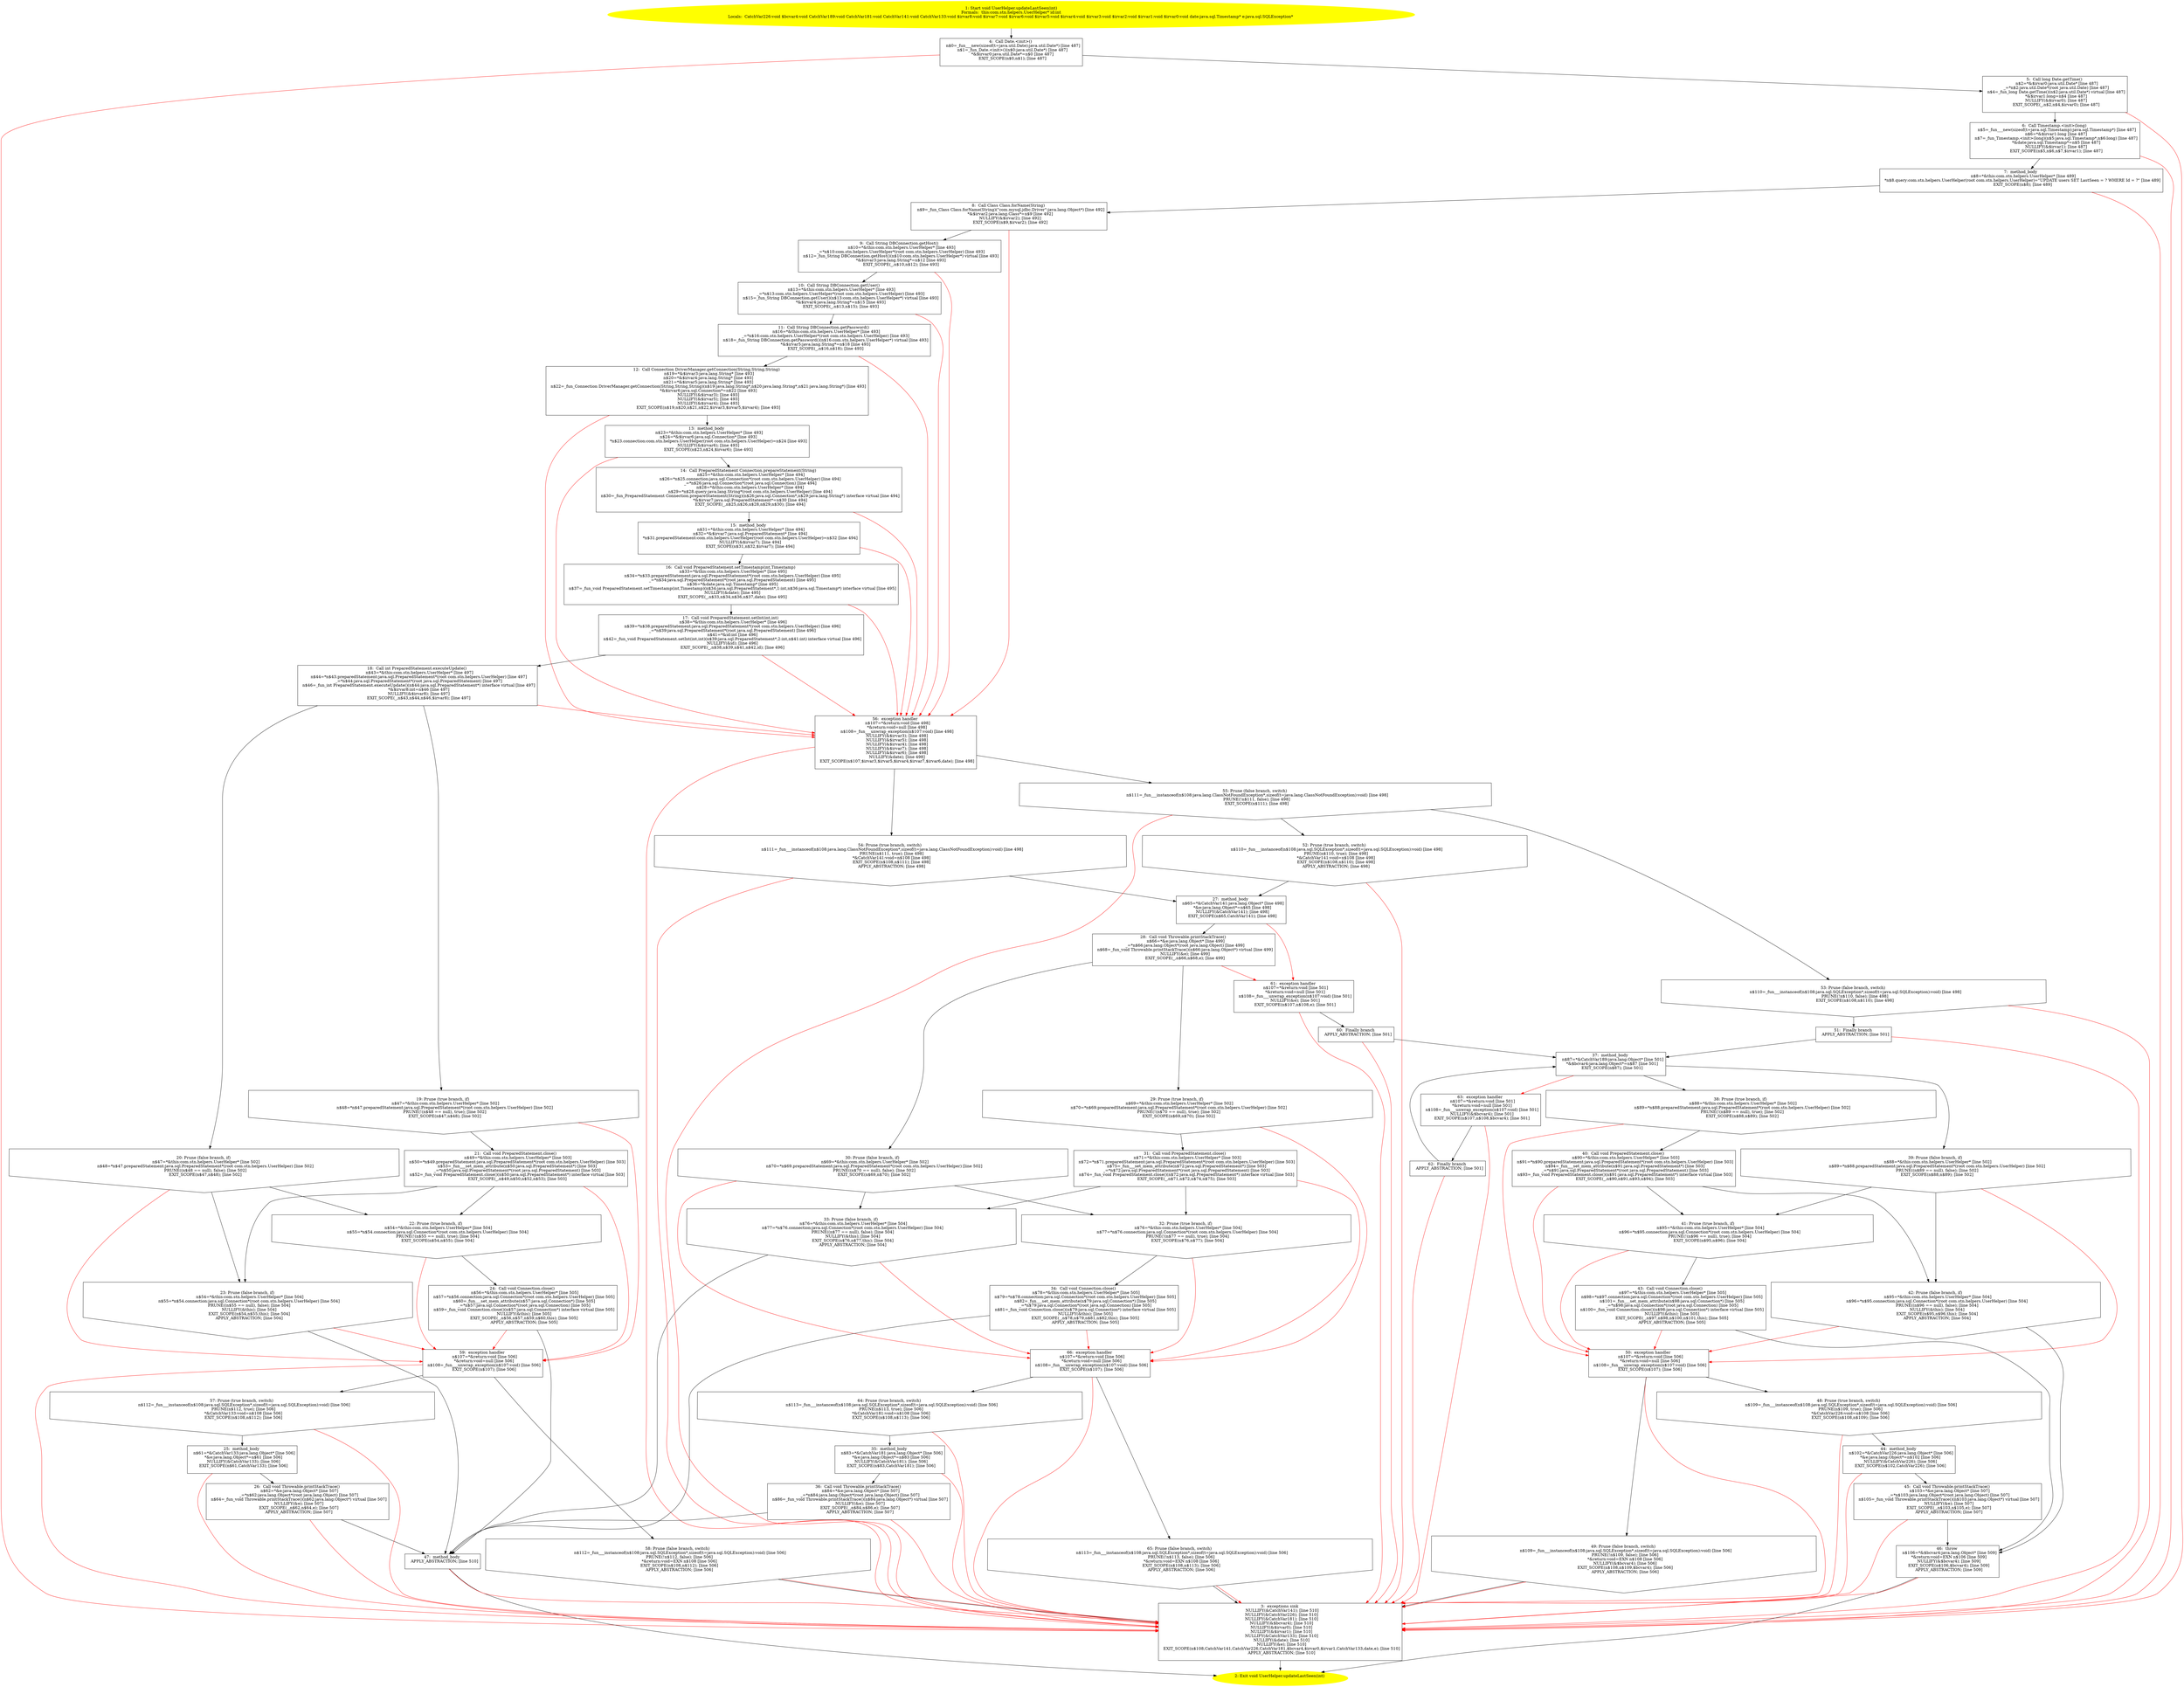 /* @generated */
digraph cfg {
"com.stn.helpers.UserHelper.updateLastSeen(int):void.bfecf8f616b979667968e4a8af5740fb_1" [label="1: Start void UserHelper.updateLastSeen(int)\nFormals:  this:com.stn.helpers.UserHelper* id:int\nLocals:  CatchVar226:void $bcvar4:void CatchVar189:void CatchVar181:void CatchVar141:void CatchVar133:void $irvar8:void $irvar7:void $irvar6:void $irvar5:void $irvar4:void $irvar3:void $irvar2:void $irvar1:void $irvar0:void date:java.sql.Timestamp* e:java.sql.SQLException* \n  " color=yellow style=filled]
	

	 "com.stn.helpers.UserHelper.updateLastSeen(int):void.bfecf8f616b979667968e4a8af5740fb_1" -> "com.stn.helpers.UserHelper.updateLastSeen(int):void.bfecf8f616b979667968e4a8af5740fb_4" ;
"com.stn.helpers.UserHelper.updateLastSeen(int):void.bfecf8f616b979667968e4a8af5740fb_2" [label="2: Exit void UserHelper.updateLastSeen(int) \n  " color=yellow style=filled]
	

"com.stn.helpers.UserHelper.updateLastSeen(int):void.bfecf8f616b979667968e4a8af5740fb_3" [label="3:  exceptions sink \n   NULLIFY(&CatchVar141); [line 510]\n  NULLIFY(&CatchVar226); [line 510]\n  NULLIFY(&CatchVar181); [line 510]\n  NULLIFY(&$bcvar4); [line 510]\n  NULLIFY(&$irvar0); [line 510]\n  NULLIFY(&$irvar1); [line 510]\n  NULLIFY(&CatchVar133); [line 510]\n  NULLIFY(&date); [line 510]\n  NULLIFY(&e); [line 510]\n  EXIT_SCOPE(n$108,CatchVar141,CatchVar226,CatchVar181,$bcvar4,$irvar0,$irvar1,CatchVar133,date,e); [line 510]\n  APPLY_ABSTRACTION; [line 510]\n " shape="box"]
	

	 "com.stn.helpers.UserHelper.updateLastSeen(int):void.bfecf8f616b979667968e4a8af5740fb_3" -> "com.stn.helpers.UserHelper.updateLastSeen(int):void.bfecf8f616b979667968e4a8af5740fb_2" ;
"com.stn.helpers.UserHelper.updateLastSeen(int):void.bfecf8f616b979667968e4a8af5740fb_4" [label="4:  Call Date.<init>() \n   n$0=_fun___new(sizeof(t=java.util.Date):java.util.Date*) [line 487]\n  n$1=_fun_Date.<init>()(n$0:java.util.Date*) [line 487]\n  *&$irvar0:java.util.Date*=n$0 [line 487]\n  EXIT_SCOPE(n$0,n$1); [line 487]\n " shape="box"]
	

	 "com.stn.helpers.UserHelper.updateLastSeen(int):void.bfecf8f616b979667968e4a8af5740fb_4" -> "com.stn.helpers.UserHelper.updateLastSeen(int):void.bfecf8f616b979667968e4a8af5740fb_5" ;
	 "com.stn.helpers.UserHelper.updateLastSeen(int):void.bfecf8f616b979667968e4a8af5740fb_4" -> "com.stn.helpers.UserHelper.updateLastSeen(int):void.bfecf8f616b979667968e4a8af5740fb_3" [color="red" ];
"com.stn.helpers.UserHelper.updateLastSeen(int):void.bfecf8f616b979667968e4a8af5740fb_5" [label="5:  Call long Date.getTime() \n   n$2=*&$irvar0:java.util.Date* [line 487]\n  _=*n$2:java.util.Date*(root java.util.Date) [line 487]\n  n$4=_fun_long Date.getTime()(n$2:java.util.Date*) virtual [line 487]\n  *&$irvar1:long=n$4 [line 487]\n  NULLIFY(&$irvar0); [line 487]\n  EXIT_SCOPE(_,n$2,n$4,$irvar0); [line 487]\n " shape="box"]
	

	 "com.stn.helpers.UserHelper.updateLastSeen(int):void.bfecf8f616b979667968e4a8af5740fb_5" -> "com.stn.helpers.UserHelper.updateLastSeen(int):void.bfecf8f616b979667968e4a8af5740fb_6" ;
	 "com.stn.helpers.UserHelper.updateLastSeen(int):void.bfecf8f616b979667968e4a8af5740fb_5" -> "com.stn.helpers.UserHelper.updateLastSeen(int):void.bfecf8f616b979667968e4a8af5740fb_3" [color="red" ];
"com.stn.helpers.UserHelper.updateLastSeen(int):void.bfecf8f616b979667968e4a8af5740fb_6" [label="6:  Call Timestamp.<init>(long) \n   n$5=_fun___new(sizeof(t=java.sql.Timestamp):java.sql.Timestamp*) [line 487]\n  n$6=*&$irvar1:long [line 487]\n  n$7=_fun_Timestamp.<init>(long)(n$5:java.sql.Timestamp*,n$6:long) [line 487]\n  *&date:java.sql.Timestamp*=n$5 [line 487]\n  NULLIFY(&$irvar1); [line 487]\n  EXIT_SCOPE(n$5,n$6,n$7,$irvar1); [line 487]\n " shape="box"]
	

	 "com.stn.helpers.UserHelper.updateLastSeen(int):void.bfecf8f616b979667968e4a8af5740fb_6" -> "com.stn.helpers.UserHelper.updateLastSeen(int):void.bfecf8f616b979667968e4a8af5740fb_7" ;
	 "com.stn.helpers.UserHelper.updateLastSeen(int):void.bfecf8f616b979667968e4a8af5740fb_6" -> "com.stn.helpers.UserHelper.updateLastSeen(int):void.bfecf8f616b979667968e4a8af5740fb_3" [color="red" ];
"com.stn.helpers.UserHelper.updateLastSeen(int):void.bfecf8f616b979667968e4a8af5740fb_7" [label="7:  method_body \n   n$8=*&this:com.stn.helpers.UserHelper* [line 489]\n  *n$8.query:com.stn.helpers.UserHelper(root com.stn.helpers.UserHelper)=\"UPDATE users SET LastSeen = ? WHERE Id = ?\" [line 489]\n  EXIT_SCOPE(n$8); [line 489]\n " shape="box"]
	

	 "com.stn.helpers.UserHelper.updateLastSeen(int):void.bfecf8f616b979667968e4a8af5740fb_7" -> "com.stn.helpers.UserHelper.updateLastSeen(int):void.bfecf8f616b979667968e4a8af5740fb_8" ;
	 "com.stn.helpers.UserHelper.updateLastSeen(int):void.bfecf8f616b979667968e4a8af5740fb_7" -> "com.stn.helpers.UserHelper.updateLastSeen(int):void.bfecf8f616b979667968e4a8af5740fb_3" [color="red" ];
"com.stn.helpers.UserHelper.updateLastSeen(int):void.bfecf8f616b979667968e4a8af5740fb_8" [label="8:  Call Class Class.forName(String) \n   n$9=_fun_Class Class.forName(String)(\"com.mysql.jdbc.Driver\":java.lang.Object*) [line 492]\n  *&$irvar2:java.lang.Class*=n$9 [line 492]\n  NULLIFY(&$irvar2); [line 492]\n  EXIT_SCOPE(n$9,$irvar2); [line 492]\n " shape="box"]
	

	 "com.stn.helpers.UserHelper.updateLastSeen(int):void.bfecf8f616b979667968e4a8af5740fb_8" -> "com.stn.helpers.UserHelper.updateLastSeen(int):void.bfecf8f616b979667968e4a8af5740fb_9" ;
	 "com.stn.helpers.UserHelper.updateLastSeen(int):void.bfecf8f616b979667968e4a8af5740fb_8" -> "com.stn.helpers.UserHelper.updateLastSeen(int):void.bfecf8f616b979667968e4a8af5740fb_56" [color="red" ];
"com.stn.helpers.UserHelper.updateLastSeen(int):void.bfecf8f616b979667968e4a8af5740fb_9" [label="9:  Call String DBConnection.getHost() \n   n$10=*&this:com.stn.helpers.UserHelper* [line 493]\n  _=*n$10:com.stn.helpers.UserHelper*(root com.stn.helpers.UserHelper) [line 493]\n  n$12=_fun_String DBConnection.getHost()(n$10:com.stn.helpers.UserHelper*) virtual [line 493]\n  *&$irvar3:java.lang.String*=n$12 [line 493]\n  EXIT_SCOPE(_,n$10,n$12); [line 493]\n " shape="box"]
	

	 "com.stn.helpers.UserHelper.updateLastSeen(int):void.bfecf8f616b979667968e4a8af5740fb_9" -> "com.stn.helpers.UserHelper.updateLastSeen(int):void.bfecf8f616b979667968e4a8af5740fb_10" ;
	 "com.stn.helpers.UserHelper.updateLastSeen(int):void.bfecf8f616b979667968e4a8af5740fb_9" -> "com.stn.helpers.UserHelper.updateLastSeen(int):void.bfecf8f616b979667968e4a8af5740fb_56" [color="red" ];
"com.stn.helpers.UserHelper.updateLastSeen(int):void.bfecf8f616b979667968e4a8af5740fb_10" [label="10:  Call String DBConnection.getUser() \n   n$13=*&this:com.stn.helpers.UserHelper* [line 493]\n  _=*n$13:com.stn.helpers.UserHelper*(root com.stn.helpers.UserHelper) [line 493]\n  n$15=_fun_String DBConnection.getUser()(n$13:com.stn.helpers.UserHelper*) virtual [line 493]\n  *&$irvar4:java.lang.String*=n$15 [line 493]\n  EXIT_SCOPE(_,n$13,n$15); [line 493]\n " shape="box"]
	

	 "com.stn.helpers.UserHelper.updateLastSeen(int):void.bfecf8f616b979667968e4a8af5740fb_10" -> "com.stn.helpers.UserHelper.updateLastSeen(int):void.bfecf8f616b979667968e4a8af5740fb_11" ;
	 "com.stn.helpers.UserHelper.updateLastSeen(int):void.bfecf8f616b979667968e4a8af5740fb_10" -> "com.stn.helpers.UserHelper.updateLastSeen(int):void.bfecf8f616b979667968e4a8af5740fb_56" [color="red" ];
"com.stn.helpers.UserHelper.updateLastSeen(int):void.bfecf8f616b979667968e4a8af5740fb_11" [label="11:  Call String DBConnection.getPassword() \n   n$16=*&this:com.stn.helpers.UserHelper* [line 493]\n  _=*n$16:com.stn.helpers.UserHelper*(root com.stn.helpers.UserHelper) [line 493]\n  n$18=_fun_String DBConnection.getPassword()(n$16:com.stn.helpers.UserHelper*) virtual [line 493]\n  *&$irvar5:java.lang.String*=n$18 [line 493]\n  EXIT_SCOPE(_,n$16,n$18); [line 493]\n " shape="box"]
	

	 "com.stn.helpers.UserHelper.updateLastSeen(int):void.bfecf8f616b979667968e4a8af5740fb_11" -> "com.stn.helpers.UserHelper.updateLastSeen(int):void.bfecf8f616b979667968e4a8af5740fb_12" ;
	 "com.stn.helpers.UserHelper.updateLastSeen(int):void.bfecf8f616b979667968e4a8af5740fb_11" -> "com.stn.helpers.UserHelper.updateLastSeen(int):void.bfecf8f616b979667968e4a8af5740fb_56" [color="red" ];
"com.stn.helpers.UserHelper.updateLastSeen(int):void.bfecf8f616b979667968e4a8af5740fb_12" [label="12:  Call Connection DriverManager.getConnection(String,String,String) \n   n$19=*&$irvar3:java.lang.String* [line 493]\n  n$20=*&$irvar4:java.lang.String* [line 493]\n  n$21=*&$irvar5:java.lang.String* [line 493]\n  n$22=_fun_Connection DriverManager.getConnection(String,String,String)(n$19:java.lang.String*,n$20:java.lang.String*,n$21:java.lang.String*) [line 493]\n  *&$irvar6:java.sql.Connection*=n$22 [line 493]\n  NULLIFY(&$irvar3); [line 493]\n  NULLIFY(&$irvar5); [line 493]\n  NULLIFY(&$irvar4); [line 493]\n  EXIT_SCOPE(n$19,n$20,n$21,n$22,$irvar3,$irvar5,$irvar4); [line 493]\n " shape="box"]
	

	 "com.stn.helpers.UserHelper.updateLastSeen(int):void.bfecf8f616b979667968e4a8af5740fb_12" -> "com.stn.helpers.UserHelper.updateLastSeen(int):void.bfecf8f616b979667968e4a8af5740fb_13" ;
	 "com.stn.helpers.UserHelper.updateLastSeen(int):void.bfecf8f616b979667968e4a8af5740fb_12" -> "com.stn.helpers.UserHelper.updateLastSeen(int):void.bfecf8f616b979667968e4a8af5740fb_56" [color="red" ];
"com.stn.helpers.UserHelper.updateLastSeen(int):void.bfecf8f616b979667968e4a8af5740fb_13" [label="13:  method_body \n   n$23=*&this:com.stn.helpers.UserHelper* [line 493]\n  n$24=*&$irvar6:java.sql.Connection* [line 493]\n  *n$23.connection:com.stn.helpers.UserHelper(root com.stn.helpers.UserHelper)=n$24 [line 493]\n  NULLIFY(&$irvar6); [line 493]\n  EXIT_SCOPE(n$23,n$24,$irvar6); [line 493]\n " shape="box"]
	

	 "com.stn.helpers.UserHelper.updateLastSeen(int):void.bfecf8f616b979667968e4a8af5740fb_13" -> "com.stn.helpers.UserHelper.updateLastSeen(int):void.bfecf8f616b979667968e4a8af5740fb_14" ;
	 "com.stn.helpers.UserHelper.updateLastSeen(int):void.bfecf8f616b979667968e4a8af5740fb_13" -> "com.stn.helpers.UserHelper.updateLastSeen(int):void.bfecf8f616b979667968e4a8af5740fb_56" [color="red" ];
"com.stn.helpers.UserHelper.updateLastSeen(int):void.bfecf8f616b979667968e4a8af5740fb_14" [label="14:  Call PreparedStatement Connection.prepareStatement(String) \n   n$25=*&this:com.stn.helpers.UserHelper* [line 494]\n  n$26=*n$25.connection:java.sql.Connection*(root com.stn.helpers.UserHelper) [line 494]\n  _=*n$26:java.sql.Connection*(root java.sql.Connection) [line 494]\n  n$28=*&this:com.stn.helpers.UserHelper* [line 494]\n  n$29=*n$28.query:java.lang.String*(root com.stn.helpers.UserHelper) [line 494]\n  n$30=_fun_PreparedStatement Connection.prepareStatement(String)(n$26:java.sql.Connection*,n$29:java.lang.String*) interface virtual [line 494]\n  *&$irvar7:java.sql.PreparedStatement*=n$30 [line 494]\n  EXIT_SCOPE(_,n$25,n$26,n$28,n$29,n$30); [line 494]\n " shape="box"]
	

	 "com.stn.helpers.UserHelper.updateLastSeen(int):void.bfecf8f616b979667968e4a8af5740fb_14" -> "com.stn.helpers.UserHelper.updateLastSeen(int):void.bfecf8f616b979667968e4a8af5740fb_15" ;
	 "com.stn.helpers.UserHelper.updateLastSeen(int):void.bfecf8f616b979667968e4a8af5740fb_14" -> "com.stn.helpers.UserHelper.updateLastSeen(int):void.bfecf8f616b979667968e4a8af5740fb_56" [color="red" ];
"com.stn.helpers.UserHelper.updateLastSeen(int):void.bfecf8f616b979667968e4a8af5740fb_15" [label="15:  method_body \n   n$31=*&this:com.stn.helpers.UserHelper* [line 494]\n  n$32=*&$irvar7:java.sql.PreparedStatement* [line 494]\n  *n$31.preparedStatement:com.stn.helpers.UserHelper(root com.stn.helpers.UserHelper)=n$32 [line 494]\n  NULLIFY(&$irvar7); [line 494]\n  EXIT_SCOPE(n$31,n$32,$irvar7); [line 494]\n " shape="box"]
	

	 "com.stn.helpers.UserHelper.updateLastSeen(int):void.bfecf8f616b979667968e4a8af5740fb_15" -> "com.stn.helpers.UserHelper.updateLastSeen(int):void.bfecf8f616b979667968e4a8af5740fb_16" ;
	 "com.stn.helpers.UserHelper.updateLastSeen(int):void.bfecf8f616b979667968e4a8af5740fb_15" -> "com.stn.helpers.UserHelper.updateLastSeen(int):void.bfecf8f616b979667968e4a8af5740fb_56" [color="red" ];
"com.stn.helpers.UserHelper.updateLastSeen(int):void.bfecf8f616b979667968e4a8af5740fb_16" [label="16:  Call void PreparedStatement.setTimestamp(int,Timestamp) \n   n$33=*&this:com.stn.helpers.UserHelper* [line 495]\n  n$34=*n$33.preparedStatement:java.sql.PreparedStatement*(root com.stn.helpers.UserHelper) [line 495]\n  _=*n$34:java.sql.PreparedStatement*(root java.sql.PreparedStatement) [line 495]\n  n$36=*&date:java.sql.Timestamp* [line 495]\n  n$37=_fun_void PreparedStatement.setTimestamp(int,Timestamp)(n$34:java.sql.PreparedStatement*,1:int,n$36:java.sql.Timestamp*) interface virtual [line 495]\n  NULLIFY(&date); [line 495]\n  EXIT_SCOPE(_,n$33,n$34,n$36,n$37,date); [line 495]\n " shape="box"]
	

	 "com.stn.helpers.UserHelper.updateLastSeen(int):void.bfecf8f616b979667968e4a8af5740fb_16" -> "com.stn.helpers.UserHelper.updateLastSeen(int):void.bfecf8f616b979667968e4a8af5740fb_17" ;
	 "com.stn.helpers.UserHelper.updateLastSeen(int):void.bfecf8f616b979667968e4a8af5740fb_16" -> "com.stn.helpers.UserHelper.updateLastSeen(int):void.bfecf8f616b979667968e4a8af5740fb_56" [color="red" ];
"com.stn.helpers.UserHelper.updateLastSeen(int):void.bfecf8f616b979667968e4a8af5740fb_17" [label="17:  Call void PreparedStatement.setInt(int,int) \n   n$38=*&this:com.stn.helpers.UserHelper* [line 496]\n  n$39=*n$38.preparedStatement:java.sql.PreparedStatement*(root com.stn.helpers.UserHelper) [line 496]\n  _=*n$39:java.sql.PreparedStatement*(root java.sql.PreparedStatement) [line 496]\n  n$41=*&id:int [line 496]\n  n$42=_fun_void PreparedStatement.setInt(int,int)(n$39:java.sql.PreparedStatement*,2:int,n$41:int) interface virtual [line 496]\n  NULLIFY(&id); [line 496]\n  EXIT_SCOPE(_,n$38,n$39,n$41,n$42,id); [line 496]\n " shape="box"]
	

	 "com.stn.helpers.UserHelper.updateLastSeen(int):void.bfecf8f616b979667968e4a8af5740fb_17" -> "com.stn.helpers.UserHelper.updateLastSeen(int):void.bfecf8f616b979667968e4a8af5740fb_18" ;
	 "com.stn.helpers.UserHelper.updateLastSeen(int):void.bfecf8f616b979667968e4a8af5740fb_17" -> "com.stn.helpers.UserHelper.updateLastSeen(int):void.bfecf8f616b979667968e4a8af5740fb_56" [color="red" ];
"com.stn.helpers.UserHelper.updateLastSeen(int):void.bfecf8f616b979667968e4a8af5740fb_18" [label="18:  Call int PreparedStatement.executeUpdate() \n   n$43=*&this:com.stn.helpers.UserHelper* [line 497]\n  n$44=*n$43.preparedStatement:java.sql.PreparedStatement*(root com.stn.helpers.UserHelper) [line 497]\n  _=*n$44:java.sql.PreparedStatement*(root java.sql.PreparedStatement) [line 497]\n  n$46=_fun_int PreparedStatement.executeUpdate()(n$44:java.sql.PreparedStatement*) interface virtual [line 497]\n  *&$irvar8:int=n$46 [line 497]\n  NULLIFY(&$irvar8); [line 497]\n  EXIT_SCOPE(_,n$43,n$44,n$46,$irvar8); [line 497]\n " shape="box"]
	

	 "com.stn.helpers.UserHelper.updateLastSeen(int):void.bfecf8f616b979667968e4a8af5740fb_18" -> "com.stn.helpers.UserHelper.updateLastSeen(int):void.bfecf8f616b979667968e4a8af5740fb_19" ;
	 "com.stn.helpers.UserHelper.updateLastSeen(int):void.bfecf8f616b979667968e4a8af5740fb_18" -> "com.stn.helpers.UserHelper.updateLastSeen(int):void.bfecf8f616b979667968e4a8af5740fb_20" ;
	 "com.stn.helpers.UserHelper.updateLastSeen(int):void.bfecf8f616b979667968e4a8af5740fb_18" -> "com.stn.helpers.UserHelper.updateLastSeen(int):void.bfecf8f616b979667968e4a8af5740fb_56" [color="red" ];
"com.stn.helpers.UserHelper.updateLastSeen(int):void.bfecf8f616b979667968e4a8af5740fb_19" [label="19: Prune (true branch, if) \n   n$47=*&this:com.stn.helpers.UserHelper* [line 502]\n  n$48=*n$47.preparedStatement:java.sql.PreparedStatement*(root com.stn.helpers.UserHelper) [line 502]\n  PRUNE(!(n$48 == null), true); [line 502]\n  EXIT_SCOPE(n$47,n$48); [line 502]\n " shape="invhouse"]
	

	 "com.stn.helpers.UserHelper.updateLastSeen(int):void.bfecf8f616b979667968e4a8af5740fb_19" -> "com.stn.helpers.UserHelper.updateLastSeen(int):void.bfecf8f616b979667968e4a8af5740fb_21" ;
	 "com.stn.helpers.UserHelper.updateLastSeen(int):void.bfecf8f616b979667968e4a8af5740fb_19" -> "com.stn.helpers.UserHelper.updateLastSeen(int):void.bfecf8f616b979667968e4a8af5740fb_59" [color="red" ];
"com.stn.helpers.UserHelper.updateLastSeen(int):void.bfecf8f616b979667968e4a8af5740fb_20" [label="20: Prune (false branch, if) \n   n$47=*&this:com.stn.helpers.UserHelper* [line 502]\n  n$48=*n$47.preparedStatement:java.sql.PreparedStatement*(root com.stn.helpers.UserHelper) [line 502]\n  PRUNE((n$48 == null), false); [line 502]\n  EXIT_SCOPE(n$47,n$48); [line 502]\n " shape="invhouse"]
	

	 "com.stn.helpers.UserHelper.updateLastSeen(int):void.bfecf8f616b979667968e4a8af5740fb_20" -> "com.stn.helpers.UserHelper.updateLastSeen(int):void.bfecf8f616b979667968e4a8af5740fb_22" ;
	 "com.stn.helpers.UserHelper.updateLastSeen(int):void.bfecf8f616b979667968e4a8af5740fb_20" -> "com.stn.helpers.UserHelper.updateLastSeen(int):void.bfecf8f616b979667968e4a8af5740fb_23" ;
	 "com.stn.helpers.UserHelper.updateLastSeen(int):void.bfecf8f616b979667968e4a8af5740fb_20" -> "com.stn.helpers.UserHelper.updateLastSeen(int):void.bfecf8f616b979667968e4a8af5740fb_59" [color="red" ];
"com.stn.helpers.UserHelper.updateLastSeen(int):void.bfecf8f616b979667968e4a8af5740fb_21" [label="21:  Call void PreparedStatement.close() \n   n$49=*&this:com.stn.helpers.UserHelper* [line 503]\n  n$50=*n$49.preparedStatement:java.sql.PreparedStatement*(root com.stn.helpers.UserHelper) [line 503]\n  n$53=_fun___set_mem_attribute(n$50:java.sql.PreparedStatement*) [line 503]\n  _=*n$50:java.sql.PreparedStatement*(root java.sql.PreparedStatement) [line 503]\n  n$52=_fun_void PreparedStatement.close()(n$50:java.sql.PreparedStatement*) interface virtual [line 503]\n  EXIT_SCOPE(_,n$49,n$50,n$52,n$53); [line 503]\n " shape="box"]
	

	 "com.stn.helpers.UserHelper.updateLastSeen(int):void.bfecf8f616b979667968e4a8af5740fb_21" -> "com.stn.helpers.UserHelper.updateLastSeen(int):void.bfecf8f616b979667968e4a8af5740fb_22" ;
	 "com.stn.helpers.UserHelper.updateLastSeen(int):void.bfecf8f616b979667968e4a8af5740fb_21" -> "com.stn.helpers.UserHelper.updateLastSeen(int):void.bfecf8f616b979667968e4a8af5740fb_23" ;
	 "com.stn.helpers.UserHelper.updateLastSeen(int):void.bfecf8f616b979667968e4a8af5740fb_21" -> "com.stn.helpers.UserHelper.updateLastSeen(int):void.bfecf8f616b979667968e4a8af5740fb_59" [color="red" ];
"com.stn.helpers.UserHelper.updateLastSeen(int):void.bfecf8f616b979667968e4a8af5740fb_22" [label="22: Prune (true branch, if) \n   n$54=*&this:com.stn.helpers.UserHelper* [line 504]\n  n$55=*n$54.connection:java.sql.Connection*(root com.stn.helpers.UserHelper) [line 504]\n  PRUNE(!(n$55 == null), true); [line 504]\n  EXIT_SCOPE(n$54,n$55); [line 504]\n " shape="invhouse"]
	

	 "com.stn.helpers.UserHelper.updateLastSeen(int):void.bfecf8f616b979667968e4a8af5740fb_22" -> "com.stn.helpers.UserHelper.updateLastSeen(int):void.bfecf8f616b979667968e4a8af5740fb_24" ;
	 "com.stn.helpers.UserHelper.updateLastSeen(int):void.bfecf8f616b979667968e4a8af5740fb_22" -> "com.stn.helpers.UserHelper.updateLastSeen(int):void.bfecf8f616b979667968e4a8af5740fb_59" [color="red" ];
"com.stn.helpers.UserHelper.updateLastSeen(int):void.bfecf8f616b979667968e4a8af5740fb_23" [label="23: Prune (false branch, if) \n   n$54=*&this:com.stn.helpers.UserHelper* [line 504]\n  n$55=*n$54.connection:java.sql.Connection*(root com.stn.helpers.UserHelper) [line 504]\n  PRUNE((n$55 == null), false); [line 504]\n  NULLIFY(&this); [line 504]\n  EXIT_SCOPE(n$54,n$55,this); [line 504]\n  APPLY_ABSTRACTION; [line 504]\n " shape="invhouse"]
	

	 "com.stn.helpers.UserHelper.updateLastSeen(int):void.bfecf8f616b979667968e4a8af5740fb_23" -> "com.stn.helpers.UserHelper.updateLastSeen(int):void.bfecf8f616b979667968e4a8af5740fb_47" ;
	 "com.stn.helpers.UserHelper.updateLastSeen(int):void.bfecf8f616b979667968e4a8af5740fb_23" -> "com.stn.helpers.UserHelper.updateLastSeen(int):void.bfecf8f616b979667968e4a8af5740fb_59" [color="red" ];
"com.stn.helpers.UserHelper.updateLastSeen(int):void.bfecf8f616b979667968e4a8af5740fb_24" [label="24:  Call void Connection.close() \n   n$56=*&this:com.stn.helpers.UserHelper* [line 505]\n  n$57=*n$56.connection:java.sql.Connection*(root com.stn.helpers.UserHelper) [line 505]\n  n$60=_fun___set_mem_attribute(n$57:java.sql.Connection*) [line 505]\n  _=*n$57:java.sql.Connection*(root java.sql.Connection) [line 505]\n  n$59=_fun_void Connection.close()(n$57:java.sql.Connection*) interface virtual [line 505]\n  NULLIFY(&this); [line 505]\n  EXIT_SCOPE(_,n$56,n$57,n$59,n$60,this); [line 505]\n  APPLY_ABSTRACTION; [line 505]\n " shape="box"]
	

	 "com.stn.helpers.UserHelper.updateLastSeen(int):void.bfecf8f616b979667968e4a8af5740fb_24" -> "com.stn.helpers.UserHelper.updateLastSeen(int):void.bfecf8f616b979667968e4a8af5740fb_47" ;
	 "com.stn.helpers.UserHelper.updateLastSeen(int):void.bfecf8f616b979667968e4a8af5740fb_24" -> "com.stn.helpers.UserHelper.updateLastSeen(int):void.bfecf8f616b979667968e4a8af5740fb_59" [color="red" ];
"com.stn.helpers.UserHelper.updateLastSeen(int):void.bfecf8f616b979667968e4a8af5740fb_25" [label="25:  method_body \n   n$61=*&CatchVar133:java.lang.Object* [line 506]\n  *&e:java.lang.Object*=n$61 [line 506]\n  NULLIFY(&CatchVar133); [line 506]\n  EXIT_SCOPE(n$61,CatchVar133); [line 506]\n " shape="box"]
	

	 "com.stn.helpers.UserHelper.updateLastSeen(int):void.bfecf8f616b979667968e4a8af5740fb_25" -> "com.stn.helpers.UserHelper.updateLastSeen(int):void.bfecf8f616b979667968e4a8af5740fb_26" ;
	 "com.stn.helpers.UserHelper.updateLastSeen(int):void.bfecf8f616b979667968e4a8af5740fb_25" -> "com.stn.helpers.UserHelper.updateLastSeen(int):void.bfecf8f616b979667968e4a8af5740fb_3" [color="red" ];
"com.stn.helpers.UserHelper.updateLastSeen(int):void.bfecf8f616b979667968e4a8af5740fb_26" [label="26:  Call void Throwable.printStackTrace() \n   n$62=*&e:java.lang.Object* [line 507]\n  _=*n$62:java.lang.Object*(root java.lang.Object) [line 507]\n  n$64=_fun_void Throwable.printStackTrace()(n$62:java.lang.Object*) virtual [line 507]\n  NULLIFY(&e); [line 507]\n  EXIT_SCOPE(_,n$62,n$64,e); [line 507]\n  APPLY_ABSTRACTION; [line 507]\n " shape="box"]
	

	 "com.stn.helpers.UserHelper.updateLastSeen(int):void.bfecf8f616b979667968e4a8af5740fb_26" -> "com.stn.helpers.UserHelper.updateLastSeen(int):void.bfecf8f616b979667968e4a8af5740fb_47" ;
	 "com.stn.helpers.UserHelper.updateLastSeen(int):void.bfecf8f616b979667968e4a8af5740fb_26" -> "com.stn.helpers.UserHelper.updateLastSeen(int):void.bfecf8f616b979667968e4a8af5740fb_3" [color="red" ];
"com.stn.helpers.UserHelper.updateLastSeen(int):void.bfecf8f616b979667968e4a8af5740fb_27" [label="27:  method_body \n   n$65=*&CatchVar141:java.lang.Object* [line 498]\n  *&e:java.lang.Object*=n$65 [line 498]\n  NULLIFY(&CatchVar141); [line 498]\n  EXIT_SCOPE(n$65,CatchVar141); [line 498]\n " shape="box"]
	

	 "com.stn.helpers.UserHelper.updateLastSeen(int):void.bfecf8f616b979667968e4a8af5740fb_27" -> "com.stn.helpers.UserHelper.updateLastSeen(int):void.bfecf8f616b979667968e4a8af5740fb_28" ;
	 "com.stn.helpers.UserHelper.updateLastSeen(int):void.bfecf8f616b979667968e4a8af5740fb_27" -> "com.stn.helpers.UserHelper.updateLastSeen(int):void.bfecf8f616b979667968e4a8af5740fb_61" [color="red" ];
"com.stn.helpers.UserHelper.updateLastSeen(int):void.bfecf8f616b979667968e4a8af5740fb_28" [label="28:  Call void Throwable.printStackTrace() \n   n$66=*&e:java.lang.Object* [line 499]\n  _=*n$66:java.lang.Object*(root java.lang.Object) [line 499]\n  n$68=_fun_void Throwable.printStackTrace()(n$66:java.lang.Object*) virtual [line 499]\n  NULLIFY(&e); [line 499]\n  EXIT_SCOPE(_,n$66,n$68,e); [line 499]\n " shape="box"]
	

	 "com.stn.helpers.UserHelper.updateLastSeen(int):void.bfecf8f616b979667968e4a8af5740fb_28" -> "com.stn.helpers.UserHelper.updateLastSeen(int):void.bfecf8f616b979667968e4a8af5740fb_29" ;
	 "com.stn.helpers.UserHelper.updateLastSeen(int):void.bfecf8f616b979667968e4a8af5740fb_28" -> "com.stn.helpers.UserHelper.updateLastSeen(int):void.bfecf8f616b979667968e4a8af5740fb_30" ;
	 "com.stn.helpers.UserHelper.updateLastSeen(int):void.bfecf8f616b979667968e4a8af5740fb_28" -> "com.stn.helpers.UserHelper.updateLastSeen(int):void.bfecf8f616b979667968e4a8af5740fb_61" [color="red" ];
"com.stn.helpers.UserHelper.updateLastSeen(int):void.bfecf8f616b979667968e4a8af5740fb_29" [label="29: Prune (true branch, if) \n   n$69=*&this:com.stn.helpers.UserHelper* [line 502]\n  n$70=*n$69.preparedStatement:java.sql.PreparedStatement*(root com.stn.helpers.UserHelper) [line 502]\n  PRUNE(!(n$70 == null), true); [line 502]\n  EXIT_SCOPE(n$69,n$70); [line 502]\n " shape="invhouse"]
	

	 "com.stn.helpers.UserHelper.updateLastSeen(int):void.bfecf8f616b979667968e4a8af5740fb_29" -> "com.stn.helpers.UserHelper.updateLastSeen(int):void.bfecf8f616b979667968e4a8af5740fb_31" ;
	 "com.stn.helpers.UserHelper.updateLastSeen(int):void.bfecf8f616b979667968e4a8af5740fb_29" -> "com.stn.helpers.UserHelper.updateLastSeen(int):void.bfecf8f616b979667968e4a8af5740fb_66" [color="red" ];
"com.stn.helpers.UserHelper.updateLastSeen(int):void.bfecf8f616b979667968e4a8af5740fb_30" [label="30: Prune (false branch, if) \n   n$69=*&this:com.stn.helpers.UserHelper* [line 502]\n  n$70=*n$69.preparedStatement:java.sql.PreparedStatement*(root com.stn.helpers.UserHelper) [line 502]\n  PRUNE((n$70 == null), false); [line 502]\n  EXIT_SCOPE(n$69,n$70); [line 502]\n " shape="invhouse"]
	

	 "com.stn.helpers.UserHelper.updateLastSeen(int):void.bfecf8f616b979667968e4a8af5740fb_30" -> "com.stn.helpers.UserHelper.updateLastSeen(int):void.bfecf8f616b979667968e4a8af5740fb_32" ;
	 "com.stn.helpers.UserHelper.updateLastSeen(int):void.bfecf8f616b979667968e4a8af5740fb_30" -> "com.stn.helpers.UserHelper.updateLastSeen(int):void.bfecf8f616b979667968e4a8af5740fb_33" ;
	 "com.stn.helpers.UserHelper.updateLastSeen(int):void.bfecf8f616b979667968e4a8af5740fb_30" -> "com.stn.helpers.UserHelper.updateLastSeen(int):void.bfecf8f616b979667968e4a8af5740fb_66" [color="red" ];
"com.stn.helpers.UserHelper.updateLastSeen(int):void.bfecf8f616b979667968e4a8af5740fb_31" [label="31:  Call void PreparedStatement.close() \n   n$71=*&this:com.stn.helpers.UserHelper* [line 503]\n  n$72=*n$71.preparedStatement:java.sql.PreparedStatement*(root com.stn.helpers.UserHelper) [line 503]\n  n$75=_fun___set_mem_attribute(n$72:java.sql.PreparedStatement*) [line 503]\n  _=*n$72:java.sql.PreparedStatement*(root java.sql.PreparedStatement) [line 503]\n  n$74=_fun_void PreparedStatement.close()(n$72:java.sql.PreparedStatement*) interface virtual [line 503]\n  EXIT_SCOPE(_,n$71,n$72,n$74,n$75); [line 503]\n " shape="box"]
	

	 "com.stn.helpers.UserHelper.updateLastSeen(int):void.bfecf8f616b979667968e4a8af5740fb_31" -> "com.stn.helpers.UserHelper.updateLastSeen(int):void.bfecf8f616b979667968e4a8af5740fb_32" ;
	 "com.stn.helpers.UserHelper.updateLastSeen(int):void.bfecf8f616b979667968e4a8af5740fb_31" -> "com.stn.helpers.UserHelper.updateLastSeen(int):void.bfecf8f616b979667968e4a8af5740fb_33" ;
	 "com.stn.helpers.UserHelper.updateLastSeen(int):void.bfecf8f616b979667968e4a8af5740fb_31" -> "com.stn.helpers.UserHelper.updateLastSeen(int):void.bfecf8f616b979667968e4a8af5740fb_66" [color="red" ];
"com.stn.helpers.UserHelper.updateLastSeen(int):void.bfecf8f616b979667968e4a8af5740fb_32" [label="32: Prune (true branch, if) \n   n$76=*&this:com.stn.helpers.UserHelper* [line 504]\n  n$77=*n$76.connection:java.sql.Connection*(root com.stn.helpers.UserHelper) [line 504]\n  PRUNE(!(n$77 == null), true); [line 504]\n  EXIT_SCOPE(n$76,n$77); [line 504]\n " shape="invhouse"]
	

	 "com.stn.helpers.UserHelper.updateLastSeen(int):void.bfecf8f616b979667968e4a8af5740fb_32" -> "com.stn.helpers.UserHelper.updateLastSeen(int):void.bfecf8f616b979667968e4a8af5740fb_34" ;
	 "com.stn.helpers.UserHelper.updateLastSeen(int):void.bfecf8f616b979667968e4a8af5740fb_32" -> "com.stn.helpers.UserHelper.updateLastSeen(int):void.bfecf8f616b979667968e4a8af5740fb_66" [color="red" ];
"com.stn.helpers.UserHelper.updateLastSeen(int):void.bfecf8f616b979667968e4a8af5740fb_33" [label="33: Prune (false branch, if) \n   n$76=*&this:com.stn.helpers.UserHelper* [line 504]\n  n$77=*n$76.connection:java.sql.Connection*(root com.stn.helpers.UserHelper) [line 504]\n  PRUNE((n$77 == null), false); [line 504]\n  NULLIFY(&this); [line 504]\n  EXIT_SCOPE(n$76,n$77,this); [line 504]\n  APPLY_ABSTRACTION; [line 504]\n " shape="invhouse"]
	

	 "com.stn.helpers.UserHelper.updateLastSeen(int):void.bfecf8f616b979667968e4a8af5740fb_33" -> "com.stn.helpers.UserHelper.updateLastSeen(int):void.bfecf8f616b979667968e4a8af5740fb_47" ;
	 "com.stn.helpers.UserHelper.updateLastSeen(int):void.bfecf8f616b979667968e4a8af5740fb_33" -> "com.stn.helpers.UserHelper.updateLastSeen(int):void.bfecf8f616b979667968e4a8af5740fb_66" [color="red" ];
"com.stn.helpers.UserHelper.updateLastSeen(int):void.bfecf8f616b979667968e4a8af5740fb_34" [label="34:  Call void Connection.close() \n   n$78=*&this:com.stn.helpers.UserHelper* [line 505]\n  n$79=*n$78.connection:java.sql.Connection*(root com.stn.helpers.UserHelper) [line 505]\n  n$82=_fun___set_mem_attribute(n$79:java.sql.Connection*) [line 505]\n  _=*n$79:java.sql.Connection*(root java.sql.Connection) [line 505]\n  n$81=_fun_void Connection.close()(n$79:java.sql.Connection*) interface virtual [line 505]\n  NULLIFY(&this); [line 505]\n  EXIT_SCOPE(_,n$78,n$79,n$81,n$82,this); [line 505]\n  APPLY_ABSTRACTION; [line 505]\n " shape="box"]
	

	 "com.stn.helpers.UserHelper.updateLastSeen(int):void.bfecf8f616b979667968e4a8af5740fb_34" -> "com.stn.helpers.UserHelper.updateLastSeen(int):void.bfecf8f616b979667968e4a8af5740fb_47" ;
	 "com.stn.helpers.UserHelper.updateLastSeen(int):void.bfecf8f616b979667968e4a8af5740fb_34" -> "com.stn.helpers.UserHelper.updateLastSeen(int):void.bfecf8f616b979667968e4a8af5740fb_66" [color="red" ];
"com.stn.helpers.UserHelper.updateLastSeen(int):void.bfecf8f616b979667968e4a8af5740fb_35" [label="35:  method_body \n   n$83=*&CatchVar181:java.lang.Object* [line 506]\n  *&e:java.lang.Object*=n$83 [line 506]\n  NULLIFY(&CatchVar181); [line 506]\n  EXIT_SCOPE(n$83,CatchVar181); [line 506]\n " shape="box"]
	

	 "com.stn.helpers.UserHelper.updateLastSeen(int):void.bfecf8f616b979667968e4a8af5740fb_35" -> "com.stn.helpers.UserHelper.updateLastSeen(int):void.bfecf8f616b979667968e4a8af5740fb_36" ;
	 "com.stn.helpers.UserHelper.updateLastSeen(int):void.bfecf8f616b979667968e4a8af5740fb_35" -> "com.stn.helpers.UserHelper.updateLastSeen(int):void.bfecf8f616b979667968e4a8af5740fb_3" [color="red" ];
"com.stn.helpers.UserHelper.updateLastSeen(int):void.bfecf8f616b979667968e4a8af5740fb_36" [label="36:  Call void Throwable.printStackTrace() \n   n$84=*&e:java.lang.Object* [line 507]\n  _=*n$84:java.lang.Object*(root java.lang.Object) [line 507]\n  n$86=_fun_void Throwable.printStackTrace()(n$84:java.lang.Object*) virtual [line 507]\n  NULLIFY(&e); [line 507]\n  EXIT_SCOPE(_,n$84,n$86,e); [line 507]\n  APPLY_ABSTRACTION; [line 507]\n " shape="box"]
	

	 "com.stn.helpers.UserHelper.updateLastSeen(int):void.bfecf8f616b979667968e4a8af5740fb_36" -> "com.stn.helpers.UserHelper.updateLastSeen(int):void.bfecf8f616b979667968e4a8af5740fb_47" ;
	 "com.stn.helpers.UserHelper.updateLastSeen(int):void.bfecf8f616b979667968e4a8af5740fb_36" -> "com.stn.helpers.UserHelper.updateLastSeen(int):void.bfecf8f616b979667968e4a8af5740fb_3" [color="red" ];
"com.stn.helpers.UserHelper.updateLastSeen(int):void.bfecf8f616b979667968e4a8af5740fb_37" [label="37:  method_body \n   n$87=*&CatchVar189:java.lang.Object* [line 501]\n  *&$bcvar4:java.lang.Object*=n$87 [line 501]\n  EXIT_SCOPE(n$87); [line 501]\n " shape="box"]
	

	 "com.stn.helpers.UserHelper.updateLastSeen(int):void.bfecf8f616b979667968e4a8af5740fb_37" -> "com.stn.helpers.UserHelper.updateLastSeen(int):void.bfecf8f616b979667968e4a8af5740fb_38" ;
	 "com.stn.helpers.UserHelper.updateLastSeen(int):void.bfecf8f616b979667968e4a8af5740fb_37" -> "com.stn.helpers.UserHelper.updateLastSeen(int):void.bfecf8f616b979667968e4a8af5740fb_39" ;
	 "com.stn.helpers.UserHelper.updateLastSeen(int):void.bfecf8f616b979667968e4a8af5740fb_37" -> "com.stn.helpers.UserHelper.updateLastSeen(int):void.bfecf8f616b979667968e4a8af5740fb_63" [color="red" ];
"com.stn.helpers.UserHelper.updateLastSeen(int):void.bfecf8f616b979667968e4a8af5740fb_38" [label="38: Prune (true branch, if) \n   n$88=*&this:com.stn.helpers.UserHelper* [line 502]\n  n$89=*n$88.preparedStatement:java.sql.PreparedStatement*(root com.stn.helpers.UserHelper) [line 502]\n  PRUNE(!(n$89 == null), true); [line 502]\n  EXIT_SCOPE(n$88,n$89); [line 502]\n " shape="invhouse"]
	

	 "com.stn.helpers.UserHelper.updateLastSeen(int):void.bfecf8f616b979667968e4a8af5740fb_38" -> "com.stn.helpers.UserHelper.updateLastSeen(int):void.bfecf8f616b979667968e4a8af5740fb_40" ;
	 "com.stn.helpers.UserHelper.updateLastSeen(int):void.bfecf8f616b979667968e4a8af5740fb_38" -> "com.stn.helpers.UserHelper.updateLastSeen(int):void.bfecf8f616b979667968e4a8af5740fb_50" [color="red" ];
"com.stn.helpers.UserHelper.updateLastSeen(int):void.bfecf8f616b979667968e4a8af5740fb_39" [label="39: Prune (false branch, if) \n   n$88=*&this:com.stn.helpers.UserHelper* [line 502]\n  n$89=*n$88.preparedStatement:java.sql.PreparedStatement*(root com.stn.helpers.UserHelper) [line 502]\n  PRUNE((n$89 == null), false); [line 502]\n  EXIT_SCOPE(n$88,n$89); [line 502]\n " shape="invhouse"]
	

	 "com.stn.helpers.UserHelper.updateLastSeen(int):void.bfecf8f616b979667968e4a8af5740fb_39" -> "com.stn.helpers.UserHelper.updateLastSeen(int):void.bfecf8f616b979667968e4a8af5740fb_41" ;
	 "com.stn.helpers.UserHelper.updateLastSeen(int):void.bfecf8f616b979667968e4a8af5740fb_39" -> "com.stn.helpers.UserHelper.updateLastSeen(int):void.bfecf8f616b979667968e4a8af5740fb_42" ;
	 "com.stn.helpers.UserHelper.updateLastSeen(int):void.bfecf8f616b979667968e4a8af5740fb_39" -> "com.stn.helpers.UserHelper.updateLastSeen(int):void.bfecf8f616b979667968e4a8af5740fb_50" [color="red" ];
"com.stn.helpers.UserHelper.updateLastSeen(int):void.bfecf8f616b979667968e4a8af5740fb_40" [label="40:  Call void PreparedStatement.close() \n   n$90=*&this:com.stn.helpers.UserHelper* [line 503]\n  n$91=*n$90.preparedStatement:java.sql.PreparedStatement*(root com.stn.helpers.UserHelper) [line 503]\n  n$94=_fun___set_mem_attribute(n$91:java.sql.PreparedStatement*) [line 503]\n  _=*n$91:java.sql.PreparedStatement*(root java.sql.PreparedStatement) [line 503]\n  n$93=_fun_void PreparedStatement.close()(n$91:java.sql.PreparedStatement*) interface virtual [line 503]\n  EXIT_SCOPE(_,n$90,n$91,n$93,n$94); [line 503]\n " shape="box"]
	

	 "com.stn.helpers.UserHelper.updateLastSeen(int):void.bfecf8f616b979667968e4a8af5740fb_40" -> "com.stn.helpers.UserHelper.updateLastSeen(int):void.bfecf8f616b979667968e4a8af5740fb_41" ;
	 "com.stn.helpers.UserHelper.updateLastSeen(int):void.bfecf8f616b979667968e4a8af5740fb_40" -> "com.stn.helpers.UserHelper.updateLastSeen(int):void.bfecf8f616b979667968e4a8af5740fb_42" ;
	 "com.stn.helpers.UserHelper.updateLastSeen(int):void.bfecf8f616b979667968e4a8af5740fb_40" -> "com.stn.helpers.UserHelper.updateLastSeen(int):void.bfecf8f616b979667968e4a8af5740fb_50" [color="red" ];
"com.stn.helpers.UserHelper.updateLastSeen(int):void.bfecf8f616b979667968e4a8af5740fb_41" [label="41: Prune (true branch, if) \n   n$95=*&this:com.stn.helpers.UserHelper* [line 504]\n  n$96=*n$95.connection:java.sql.Connection*(root com.stn.helpers.UserHelper) [line 504]\n  PRUNE(!(n$96 == null), true); [line 504]\n  EXIT_SCOPE(n$95,n$96); [line 504]\n " shape="invhouse"]
	

	 "com.stn.helpers.UserHelper.updateLastSeen(int):void.bfecf8f616b979667968e4a8af5740fb_41" -> "com.stn.helpers.UserHelper.updateLastSeen(int):void.bfecf8f616b979667968e4a8af5740fb_43" ;
	 "com.stn.helpers.UserHelper.updateLastSeen(int):void.bfecf8f616b979667968e4a8af5740fb_41" -> "com.stn.helpers.UserHelper.updateLastSeen(int):void.bfecf8f616b979667968e4a8af5740fb_50" [color="red" ];
"com.stn.helpers.UserHelper.updateLastSeen(int):void.bfecf8f616b979667968e4a8af5740fb_42" [label="42: Prune (false branch, if) \n   n$95=*&this:com.stn.helpers.UserHelper* [line 504]\n  n$96=*n$95.connection:java.sql.Connection*(root com.stn.helpers.UserHelper) [line 504]\n  PRUNE((n$96 == null), false); [line 504]\n  NULLIFY(&this); [line 504]\n  EXIT_SCOPE(n$95,n$96,this); [line 504]\n  APPLY_ABSTRACTION; [line 504]\n " shape="invhouse"]
	

	 "com.stn.helpers.UserHelper.updateLastSeen(int):void.bfecf8f616b979667968e4a8af5740fb_42" -> "com.stn.helpers.UserHelper.updateLastSeen(int):void.bfecf8f616b979667968e4a8af5740fb_46" ;
	 "com.stn.helpers.UserHelper.updateLastSeen(int):void.bfecf8f616b979667968e4a8af5740fb_42" -> "com.stn.helpers.UserHelper.updateLastSeen(int):void.bfecf8f616b979667968e4a8af5740fb_50" [color="red" ];
"com.stn.helpers.UserHelper.updateLastSeen(int):void.bfecf8f616b979667968e4a8af5740fb_43" [label="43:  Call void Connection.close() \n   n$97=*&this:com.stn.helpers.UserHelper* [line 505]\n  n$98=*n$97.connection:java.sql.Connection*(root com.stn.helpers.UserHelper) [line 505]\n  n$101=_fun___set_mem_attribute(n$98:java.sql.Connection*) [line 505]\n  _=*n$98:java.sql.Connection*(root java.sql.Connection) [line 505]\n  n$100=_fun_void Connection.close()(n$98:java.sql.Connection*) interface virtual [line 505]\n  NULLIFY(&this); [line 505]\n  EXIT_SCOPE(_,n$97,n$98,n$100,n$101,this); [line 505]\n  APPLY_ABSTRACTION; [line 505]\n " shape="box"]
	

	 "com.stn.helpers.UserHelper.updateLastSeen(int):void.bfecf8f616b979667968e4a8af5740fb_43" -> "com.stn.helpers.UserHelper.updateLastSeen(int):void.bfecf8f616b979667968e4a8af5740fb_46" ;
	 "com.stn.helpers.UserHelper.updateLastSeen(int):void.bfecf8f616b979667968e4a8af5740fb_43" -> "com.stn.helpers.UserHelper.updateLastSeen(int):void.bfecf8f616b979667968e4a8af5740fb_50" [color="red" ];
"com.stn.helpers.UserHelper.updateLastSeen(int):void.bfecf8f616b979667968e4a8af5740fb_44" [label="44:  method_body \n   n$102=*&CatchVar226:java.lang.Object* [line 506]\n  *&e:java.lang.Object*=n$102 [line 506]\n  NULLIFY(&CatchVar226); [line 506]\n  EXIT_SCOPE(n$102,CatchVar226); [line 506]\n " shape="box"]
	

	 "com.stn.helpers.UserHelper.updateLastSeen(int):void.bfecf8f616b979667968e4a8af5740fb_44" -> "com.stn.helpers.UserHelper.updateLastSeen(int):void.bfecf8f616b979667968e4a8af5740fb_45" ;
	 "com.stn.helpers.UserHelper.updateLastSeen(int):void.bfecf8f616b979667968e4a8af5740fb_44" -> "com.stn.helpers.UserHelper.updateLastSeen(int):void.bfecf8f616b979667968e4a8af5740fb_3" [color="red" ];
"com.stn.helpers.UserHelper.updateLastSeen(int):void.bfecf8f616b979667968e4a8af5740fb_45" [label="45:  Call void Throwable.printStackTrace() \n   n$103=*&e:java.lang.Object* [line 507]\n  _=*n$103:java.lang.Object*(root java.lang.Object) [line 507]\n  n$105=_fun_void Throwable.printStackTrace()(n$103:java.lang.Object*) virtual [line 507]\n  NULLIFY(&e); [line 507]\n  EXIT_SCOPE(_,n$103,n$105,e); [line 507]\n  APPLY_ABSTRACTION; [line 507]\n " shape="box"]
	

	 "com.stn.helpers.UserHelper.updateLastSeen(int):void.bfecf8f616b979667968e4a8af5740fb_45" -> "com.stn.helpers.UserHelper.updateLastSeen(int):void.bfecf8f616b979667968e4a8af5740fb_46" ;
	 "com.stn.helpers.UserHelper.updateLastSeen(int):void.bfecf8f616b979667968e4a8af5740fb_45" -> "com.stn.helpers.UserHelper.updateLastSeen(int):void.bfecf8f616b979667968e4a8af5740fb_3" [color="red" ];
"com.stn.helpers.UserHelper.updateLastSeen(int):void.bfecf8f616b979667968e4a8af5740fb_46" [label="46:  throw \n   n$106=*&$bcvar4:java.lang.Object* [line 509]\n  *&return:void=EXN n$106 [line 509]\n  NULLIFY(&$bcvar4); [line 509]\n  EXIT_SCOPE(n$106,$bcvar4); [line 509]\n  APPLY_ABSTRACTION; [line 509]\n " shape="box"]
	

	 "com.stn.helpers.UserHelper.updateLastSeen(int):void.bfecf8f616b979667968e4a8af5740fb_46" -> "com.stn.helpers.UserHelper.updateLastSeen(int):void.bfecf8f616b979667968e4a8af5740fb_2" ;
	 "com.stn.helpers.UserHelper.updateLastSeen(int):void.bfecf8f616b979667968e4a8af5740fb_46" -> "com.stn.helpers.UserHelper.updateLastSeen(int):void.bfecf8f616b979667968e4a8af5740fb_3" [color="red" ];
"com.stn.helpers.UserHelper.updateLastSeen(int):void.bfecf8f616b979667968e4a8af5740fb_47" [label="47:  method_body \n   APPLY_ABSTRACTION; [line 510]\n " shape="box"]
	

	 "com.stn.helpers.UserHelper.updateLastSeen(int):void.bfecf8f616b979667968e4a8af5740fb_47" -> "com.stn.helpers.UserHelper.updateLastSeen(int):void.bfecf8f616b979667968e4a8af5740fb_2" ;
	 "com.stn.helpers.UserHelper.updateLastSeen(int):void.bfecf8f616b979667968e4a8af5740fb_47" -> "com.stn.helpers.UserHelper.updateLastSeen(int):void.bfecf8f616b979667968e4a8af5740fb_3" [color="red" ];
"com.stn.helpers.UserHelper.updateLastSeen(int):void.bfecf8f616b979667968e4a8af5740fb_48" [label="48: Prune (true branch, switch) \n   n$109=_fun___instanceof(n$108:java.sql.SQLException*,sizeof(t=java.sql.SQLException):void) [line 506]\n  PRUNE(n$109, true); [line 506]\n  *&CatchVar226:void=n$108 [line 506]\n  EXIT_SCOPE(n$108,n$109); [line 506]\n " shape="invhouse"]
	

	 "com.stn.helpers.UserHelper.updateLastSeen(int):void.bfecf8f616b979667968e4a8af5740fb_48" -> "com.stn.helpers.UserHelper.updateLastSeen(int):void.bfecf8f616b979667968e4a8af5740fb_44" ;
	 "com.stn.helpers.UserHelper.updateLastSeen(int):void.bfecf8f616b979667968e4a8af5740fb_48" -> "com.stn.helpers.UserHelper.updateLastSeen(int):void.bfecf8f616b979667968e4a8af5740fb_3" [color="red" ];
"com.stn.helpers.UserHelper.updateLastSeen(int):void.bfecf8f616b979667968e4a8af5740fb_49" [label="49: Prune (false branch, switch) \n   n$109=_fun___instanceof(n$108:java.sql.SQLException*,sizeof(t=java.sql.SQLException):void) [line 506]\n  PRUNE(!n$109, false); [line 506]\n  *&return:void=EXN n$108 [line 506]\n  NULLIFY(&$bcvar4); [line 506]\n  EXIT_SCOPE(n$108,n$109,$bcvar4); [line 506]\n  APPLY_ABSTRACTION; [line 506]\n " shape="invhouse"]
	

	 "com.stn.helpers.UserHelper.updateLastSeen(int):void.bfecf8f616b979667968e4a8af5740fb_49" -> "com.stn.helpers.UserHelper.updateLastSeen(int):void.bfecf8f616b979667968e4a8af5740fb_3" ;
	 "com.stn.helpers.UserHelper.updateLastSeen(int):void.bfecf8f616b979667968e4a8af5740fb_49" -> "com.stn.helpers.UserHelper.updateLastSeen(int):void.bfecf8f616b979667968e4a8af5740fb_3" [color="red" ];
"com.stn.helpers.UserHelper.updateLastSeen(int):void.bfecf8f616b979667968e4a8af5740fb_50" [label="50:  exception handler \n   n$107=*&return:void [line 506]\n  *&return:void=null [line 506]\n  n$108=_fun___unwrap_exception(n$107:void) [line 506]\n  EXIT_SCOPE(n$107); [line 506]\n " shape="box"]
	

	 "com.stn.helpers.UserHelper.updateLastSeen(int):void.bfecf8f616b979667968e4a8af5740fb_50" -> "com.stn.helpers.UserHelper.updateLastSeen(int):void.bfecf8f616b979667968e4a8af5740fb_48" ;
	 "com.stn.helpers.UserHelper.updateLastSeen(int):void.bfecf8f616b979667968e4a8af5740fb_50" -> "com.stn.helpers.UserHelper.updateLastSeen(int):void.bfecf8f616b979667968e4a8af5740fb_49" ;
	 "com.stn.helpers.UserHelper.updateLastSeen(int):void.bfecf8f616b979667968e4a8af5740fb_50" -> "com.stn.helpers.UserHelper.updateLastSeen(int):void.bfecf8f616b979667968e4a8af5740fb_3" [color="red" ];
"com.stn.helpers.UserHelper.updateLastSeen(int):void.bfecf8f616b979667968e4a8af5740fb_51" [label="51:  Finally branch \n   APPLY_ABSTRACTION; [line 501]\n " shape="box"]
	

	 "com.stn.helpers.UserHelper.updateLastSeen(int):void.bfecf8f616b979667968e4a8af5740fb_51" -> "com.stn.helpers.UserHelper.updateLastSeen(int):void.bfecf8f616b979667968e4a8af5740fb_37" ;
	 "com.stn.helpers.UserHelper.updateLastSeen(int):void.bfecf8f616b979667968e4a8af5740fb_51" -> "com.stn.helpers.UserHelper.updateLastSeen(int):void.bfecf8f616b979667968e4a8af5740fb_3" [color="red" ];
"com.stn.helpers.UserHelper.updateLastSeen(int):void.bfecf8f616b979667968e4a8af5740fb_52" [label="52: Prune (true branch, switch) \n   n$110=_fun___instanceof(n$108:java.sql.SQLException*,sizeof(t=java.sql.SQLException):void) [line 498]\n  PRUNE(n$110, true); [line 498]\n  *&CatchVar141:void=n$108 [line 498]\n  EXIT_SCOPE(n$108,n$110); [line 498]\n  APPLY_ABSTRACTION; [line 498]\n " shape="invhouse"]
	

	 "com.stn.helpers.UserHelper.updateLastSeen(int):void.bfecf8f616b979667968e4a8af5740fb_52" -> "com.stn.helpers.UserHelper.updateLastSeen(int):void.bfecf8f616b979667968e4a8af5740fb_27" ;
	 "com.stn.helpers.UserHelper.updateLastSeen(int):void.bfecf8f616b979667968e4a8af5740fb_52" -> "com.stn.helpers.UserHelper.updateLastSeen(int):void.bfecf8f616b979667968e4a8af5740fb_3" [color="red" ];
"com.stn.helpers.UserHelper.updateLastSeen(int):void.bfecf8f616b979667968e4a8af5740fb_53" [label="53: Prune (false branch, switch) \n   n$110=_fun___instanceof(n$108:java.sql.SQLException*,sizeof(t=java.sql.SQLException):void) [line 498]\n  PRUNE(!n$110, false); [line 498]\n  EXIT_SCOPE(n$108,n$110); [line 498]\n " shape="invhouse"]
	

	 "com.stn.helpers.UserHelper.updateLastSeen(int):void.bfecf8f616b979667968e4a8af5740fb_53" -> "com.stn.helpers.UserHelper.updateLastSeen(int):void.bfecf8f616b979667968e4a8af5740fb_51" ;
	 "com.stn.helpers.UserHelper.updateLastSeen(int):void.bfecf8f616b979667968e4a8af5740fb_53" -> "com.stn.helpers.UserHelper.updateLastSeen(int):void.bfecf8f616b979667968e4a8af5740fb_3" [color="red" ];
"com.stn.helpers.UserHelper.updateLastSeen(int):void.bfecf8f616b979667968e4a8af5740fb_54" [label="54: Prune (true branch, switch) \n   n$111=_fun___instanceof(n$108:java.lang.ClassNotFoundException*,sizeof(t=java.lang.ClassNotFoundException):void) [line 498]\n  PRUNE(n$111, true); [line 498]\n  *&CatchVar141:void=n$108 [line 498]\n  EXIT_SCOPE(n$108,n$111); [line 498]\n  APPLY_ABSTRACTION; [line 498]\n " shape="invhouse"]
	

	 "com.stn.helpers.UserHelper.updateLastSeen(int):void.bfecf8f616b979667968e4a8af5740fb_54" -> "com.stn.helpers.UserHelper.updateLastSeen(int):void.bfecf8f616b979667968e4a8af5740fb_27" ;
	 "com.stn.helpers.UserHelper.updateLastSeen(int):void.bfecf8f616b979667968e4a8af5740fb_54" -> "com.stn.helpers.UserHelper.updateLastSeen(int):void.bfecf8f616b979667968e4a8af5740fb_3" [color="red" ];
"com.stn.helpers.UserHelper.updateLastSeen(int):void.bfecf8f616b979667968e4a8af5740fb_55" [label="55: Prune (false branch, switch) \n   n$111=_fun___instanceof(n$108:java.lang.ClassNotFoundException*,sizeof(t=java.lang.ClassNotFoundException):void) [line 498]\n  PRUNE(!n$111, false); [line 498]\n  EXIT_SCOPE(n$111); [line 498]\n " shape="invhouse"]
	

	 "com.stn.helpers.UserHelper.updateLastSeen(int):void.bfecf8f616b979667968e4a8af5740fb_55" -> "com.stn.helpers.UserHelper.updateLastSeen(int):void.bfecf8f616b979667968e4a8af5740fb_52" ;
	 "com.stn.helpers.UserHelper.updateLastSeen(int):void.bfecf8f616b979667968e4a8af5740fb_55" -> "com.stn.helpers.UserHelper.updateLastSeen(int):void.bfecf8f616b979667968e4a8af5740fb_53" ;
	 "com.stn.helpers.UserHelper.updateLastSeen(int):void.bfecf8f616b979667968e4a8af5740fb_55" -> "com.stn.helpers.UserHelper.updateLastSeen(int):void.bfecf8f616b979667968e4a8af5740fb_3" [color="red" ];
"com.stn.helpers.UserHelper.updateLastSeen(int):void.bfecf8f616b979667968e4a8af5740fb_56" [label="56:  exception handler \n   n$107=*&return:void [line 498]\n  *&return:void=null [line 498]\n  n$108=_fun___unwrap_exception(n$107:void) [line 498]\n  NULLIFY(&$irvar3); [line 498]\n  NULLIFY(&$irvar5); [line 498]\n  NULLIFY(&$irvar4); [line 498]\n  NULLIFY(&$irvar7); [line 498]\n  NULLIFY(&$irvar6); [line 498]\n  NULLIFY(&date); [line 498]\n  EXIT_SCOPE(n$107,$irvar3,$irvar5,$irvar4,$irvar7,$irvar6,date); [line 498]\n " shape="box"]
	

	 "com.stn.helpers.UserHelper.updateLastSeen(int):void.bfecf8f616b979667968e4a8af5740fb_56" -> "com.stn.helpers.UserHelper.updateLastSeen(int):void.bfecf8f616b979667968e4a8af5740fb_54" ;
	 "com.stn.helpers.UserHelper.updateLastSeen(int):void.bfecf8f616b979667968e4a8af5740fb_56" -> "com.stn.helpers.UserHelper.updateLastSeen(int):void.bfecf8f616b979667968e4a8af5740fb_55" ;
	 "com.stn.helpers.UserHelper.updateLastSeen(int):void.bfecf8f616b979667968e4a8af5740fb_56" -> "com.stn.helpers.UserHelper.updateLastSeen(int):void.bfecf8f616b979667968e4a8af5740fb_3" [color="red" ];
"com.stn.helpers.UserHelper.updateLastSeen(int):void.bfecf8f616b979667968e4a8af5740fb_57" [label="57: Prune (true branch, switch) \n   n$112=_fun___instanceof(n$108:java.sql.SQLException*,sizeof(t=java.sql.SQLException):void) [line 506]\n  PRUNE(n$112, true); [line 506]\n  *&CatchVar133:void=n$108 [line 506]\n  EXIT_SCOPE(n$108,n$112); [line 506]\n " shape="invhouse"]
	

	 "com.stn.helpers.UserHelper.updateLastSeen(int):void.bfecf8f616b979667968e4a8af5740fb_57" -> "com.stn.helpers.UserHelper.updateLastSeen(int):void.bfecf8f616b979667968e4a8af5740fb_25" ;
	 "com.stn.helpers.UserHelper.updateLastSeen(int):void.bfecf8f616b979667968e4a8af5740fb_57" -> "com.stn.helpers.UserHelper.updateLastSeen(int):void.bfecf8f616b979667968e4a8af5740fb_3" [color="red" ];
"com.stn.helpers.UserHelper.updateLastSeen(int):void.bfecf8f616b979667968e4a8af5740fb_58" [label="58: Prune (false branch, switch) \n   n$112=_fun___instanceof(n$108:java.sql.SQLException*,sizeof(t=java.sql.SQLException):void) [line 506]\n  PRUNE(!n$112, false); [line 506]\n  *&return:void=EXN n$108 [line 506]\n  EXIT_SCOPE(n$108,n$112); [line 506]\n  APPLY_ABSTRACTION; [line 506]\n " shape="invhouse"]
	

	 "com.stn.helpers.UserHelper.updateLastSeen(int):void.bfecf8f616b979667968e4a8af5740fb_58" -> "com.stn.helpers.UserHelper.updateLastSeen(int):void.bfecf8f616b979667968e4a8af5740fb_3" ;
	 "com.stn.helpers.UserHelper.updateLastSeen(int):void.bfecf8f616b979667968e4a8af5740fb_58" -> "com.stn.helpers.UserHelper.updateLastSeen(int):void.bfecf8f616b979667968e4a8af5740fb_3" [color="red" ];
"com.stn.helpers.UserHelper.updateLastSeen(int):void.bfecf8f616b979667968e4a8af5740fb_59" [label="59:  exception handler \n   n$107=*&return:void [line 506]\n  *&return:void=null [line 506]\n  n$108=_fun___unwrap_exception(n$107:void) [line 506]\n  EXIT_SCOPE(n$107); [line 506]\n " shape="box"]
	

	 "com.stn.helpers.UserHelper.updateLastSeen(int):void.bfecf8f616b979667968e4a8af5740fb_59" -> "com.stn.helpers.UserHelper.updateLastSeen(int):void.bfecf8f616b979667968e4a8af5740fb_57" ;
	 "com.stn.helpers.UserHelper.updateLastSeen(int):void.bfecf8f616b979667968e4a8af5740fb_59" -> "com.stn.helpers.UserHelper.updateLastSeen(int):void.bfecf8f616b979667968e4a8af5740fb_58" ;
	 "com.stn.helpers.UserHelper.updateLastSeen(int):void.bfecf8f616b979667968e4a8af5740fb_59" -> "com.stn.helpers.UserHelper.updateLastSeen(int):void.bfecf8f616b979667968e4a8af5740fb_3" [color="red" ];
"com.stn.helpers.UserHelper.updateLastSeen(int):void.bfecf8f616b979667968e4a8af5740fb_60" [label="60:  Finally branch \n   APPLY_ABSTRACTION; [line 501]\n " shape="box"]
	

	 "com.stn.helpers.UserHelper.updateLastSeen(int):void.bfecf8f616b979667968e4a8af5740fb_60" -> "com.stn.helpers.UserHelper.updateLastSeen(int):void.bfecf8f616b979667968e4a8af5740fb_37" ;
	 "com.stn.helpers.UserHelper.updateLastSeen(int):void.bfecf8f616b979667968e4a8af5740fb_60" -> "com.stn.helpers.UserHelper.updateLastSeen(int):void.bfecf8f616b979667968e4a8af5740fb_3" [color="red" ];
"com.stn.helpers.UserHelper.updateLastSeen(int):void.bfecf8f616b979667968e4a8af5740fb_61" [label="61:  exception handler \n   n$107=*&return:void [line 501]\n  *&return:void=null [line 501]\n  n$108=_fun___unwrap_exception(n$107:void) [line 501]\n  NULLIFY(&e); [line 501]\n  EXIT_SCOPE(n$107,n$108,e); [line 501]\n " shape="box"]
	

	 "com.stn.helpers.UserHelper.updateLastSeen(int):void.bfecf8f616b979667968e4a8af5740fb_61" -> "com.stn.helpers.UserHelper.updateLastSeen(int):void.bfecf8f616b979667968e4a8af5740fb_60" ;
	 "com.stn.helpers.UserHelper.updateLastSeen(int):void.bfecf8f616b979667968e4a8af5740fb_61" -> "com.stn.helpers.UserHelper.updateLastSeen(int):void.bfecf8f616b979667968e4a8af5740fb_3" [color="red" ];
"com.stn.helpers.UserHelper.updateLastSeen(int):void.bfecf8f616b979667968e4a8af5740fb_62" [label="62:  Finally branch \n   APPLY_ABSTRACTION; [line 501]\n " shape="box"]
	

	 "com.stn.helpers.UserHelper.updateLastSeen(int):void.bfecf8f616b979667968e4a8af5740fb_62" -> "com.stn.helpers.UserHelper.updateLastSeen(int):void.bfecf8f616b979667968e4a8af5740fb_37" ;
	 "com.stn.helpers.UserHelper.updateLastSeen(int):void.bfecf8f616b979667968e4a8af5740fb_62" -> "com.stn.helpers.UserHelper.updateLastSeen(int):void.bfecf8f616b979667968e4a8af5740fb_3" [color="red" ];
"com.stn.helpers.UserHelper.updateLastSeen(int):void.bfecf8f616b979667968e4a8af5740fb_63" [label="63:  exception handler \n   n$107=*&return:void [line 501]\n  *&return:void=null [line 501]\n  n$108=_fun___unwrap_exception(n$107:void) [line 501]\n  NULLIFY(&$bcvar4); [line 501]\n  EXIT_SCOPE(n$107,n$108,$bcvar4); [line 501]\n " shape="box"]
	

	 "com.stn.helpers.UserHelper.updateLastSeen(int):void.bfecf8f616b979667968e4a8af5740fb_63" -> "com.stn.helpers.UserHelper.updateLastSeen(int):void.bfecf8f616b979667968e4a8af5740fb_62" ;
	 "com.stn.helpers.UserHelper.updateLastSeen(int):void.bfecf8f616b979667968e4a8af5740fb_63" -> "com.stn.helpers.UserHelper.updateLastSeen(int):void.bfecf8f616b979667968e4a8af5740fb_3" [color="red" ];
"com.stn.helpers.UserHelper.updateLastSeen(int):void.bfecf8f616b979667968e4a8af5740fb_64" [label="64: Prune (true branch, switch) \n   n$113=_fun___instanceof(n$108:java.sql.SQLException*,sizeof(t=java.sql.SQLException):void) [line 506]\n  PRUNE(n$113, true); [line 506]\n  *&CatchVar181:void=n$108 [line 506]\n  EXIT_SCOPE(n$108,n$113); [line 506]\n " shape="invhouse"]
	

	 "com.stn.helpers.UserHelper.updateLastSeen(int):void.bfecf8f616b979667968e4a8af5740fb_64" -> "com.stn.helpers.UserHelper.updateLastSeen(int):void.bfecf8f616b979667968e4a8af5740fb_35" ;
	 "com.stn.helpers.UserHelper.updateLastSeen(int):void.bfecf8f616b979667968e4a8af5740fb_64" -> "com.stn.helpers.UserHelper.updateLastSeen(int):void.bfecf8f616b979667968e4a8af5740fb_3" [color="red" ];
"com.stn.helpers.UserHelper.updateLastSeen(int):void.bfecf8f616b979667968e4a8af5740fb_65" [label="65: Prune (false branch, switch) \n   n$113=_fun___instanceof(n$108:java.sql.SQLException*,sizeof(t=java.sql.SQLException):void) [line 506]\n  PRUNE(!n$113, false); [line 506]\n  *&return:void=EXN n$108 [line 506]\n  EXIT_SCOPE(n$108,n$113); [line 506]\n  APPLY_ABSTRACTION; [line 506]\n " shape="invhouse"]
	

	 "com.stn.helpers.UserHelper.updateLastSeen(int):void.bfecf8f616b979667968e4a8af5740fb_65" -> "com.stn.helpers.UserHelper.updateLastSeen(int):void.bfecf8f616b979667968e4a8af5740fb_3" ;
	 "com.stn.helpers.UserHelper.updateLastSeen(int):void.bfecf8f616b979667968e4a8af5740fb_65" -> "com.stn.helpers.UserHelper.updateLastSeen(int):void.bfecf8f616b979667968e4a8af5740fb_3" [color="red" ];
"com.stn.helpers.UserHelper.updateLastSeen(int):void.bfecf8f616b979667968e4a8af5740fb_66" [label="66:  exception handler \n   n$107=*&return:void [line 506]\n  *&return:void=null [line 506]\n  n$108=_fun___unwrap_exception(n$107:void) [line 506]\n  EXIT_SCOPE(n$107); [line 506]\n " shape="box"]
	

	 "com.stn.helpers.UserHelper.updateLastSeen(int):void.bfecf8f616b979667968e4a8af5740fb_66" -> "com.stn.helpers.UserHelper.updateLastSeen(int):void.bfecf8f616b979667968e4a8af5740fb_64" ;
	 "com.stn.helpers.UserHelper.updateLastSeen(int):void.bfecf8f616b979667968e4a8af5740fb_66" -> "com.stn.helpers.UserHelper.updateLastSeen(int):void.bfecf8f616b979667968e4a8af5740fb_65" ;
	 "com.stn.helpers.UserHelper.updateLastSeen(int):void.bfecf8f616b979667968e4a8af5740fb_66" -> "com.stn.helpers.UserHelper.updateLastSeen(int):void.bfecf8f616b979667968e4a8af5740fb_3" [color="red" ];
}
